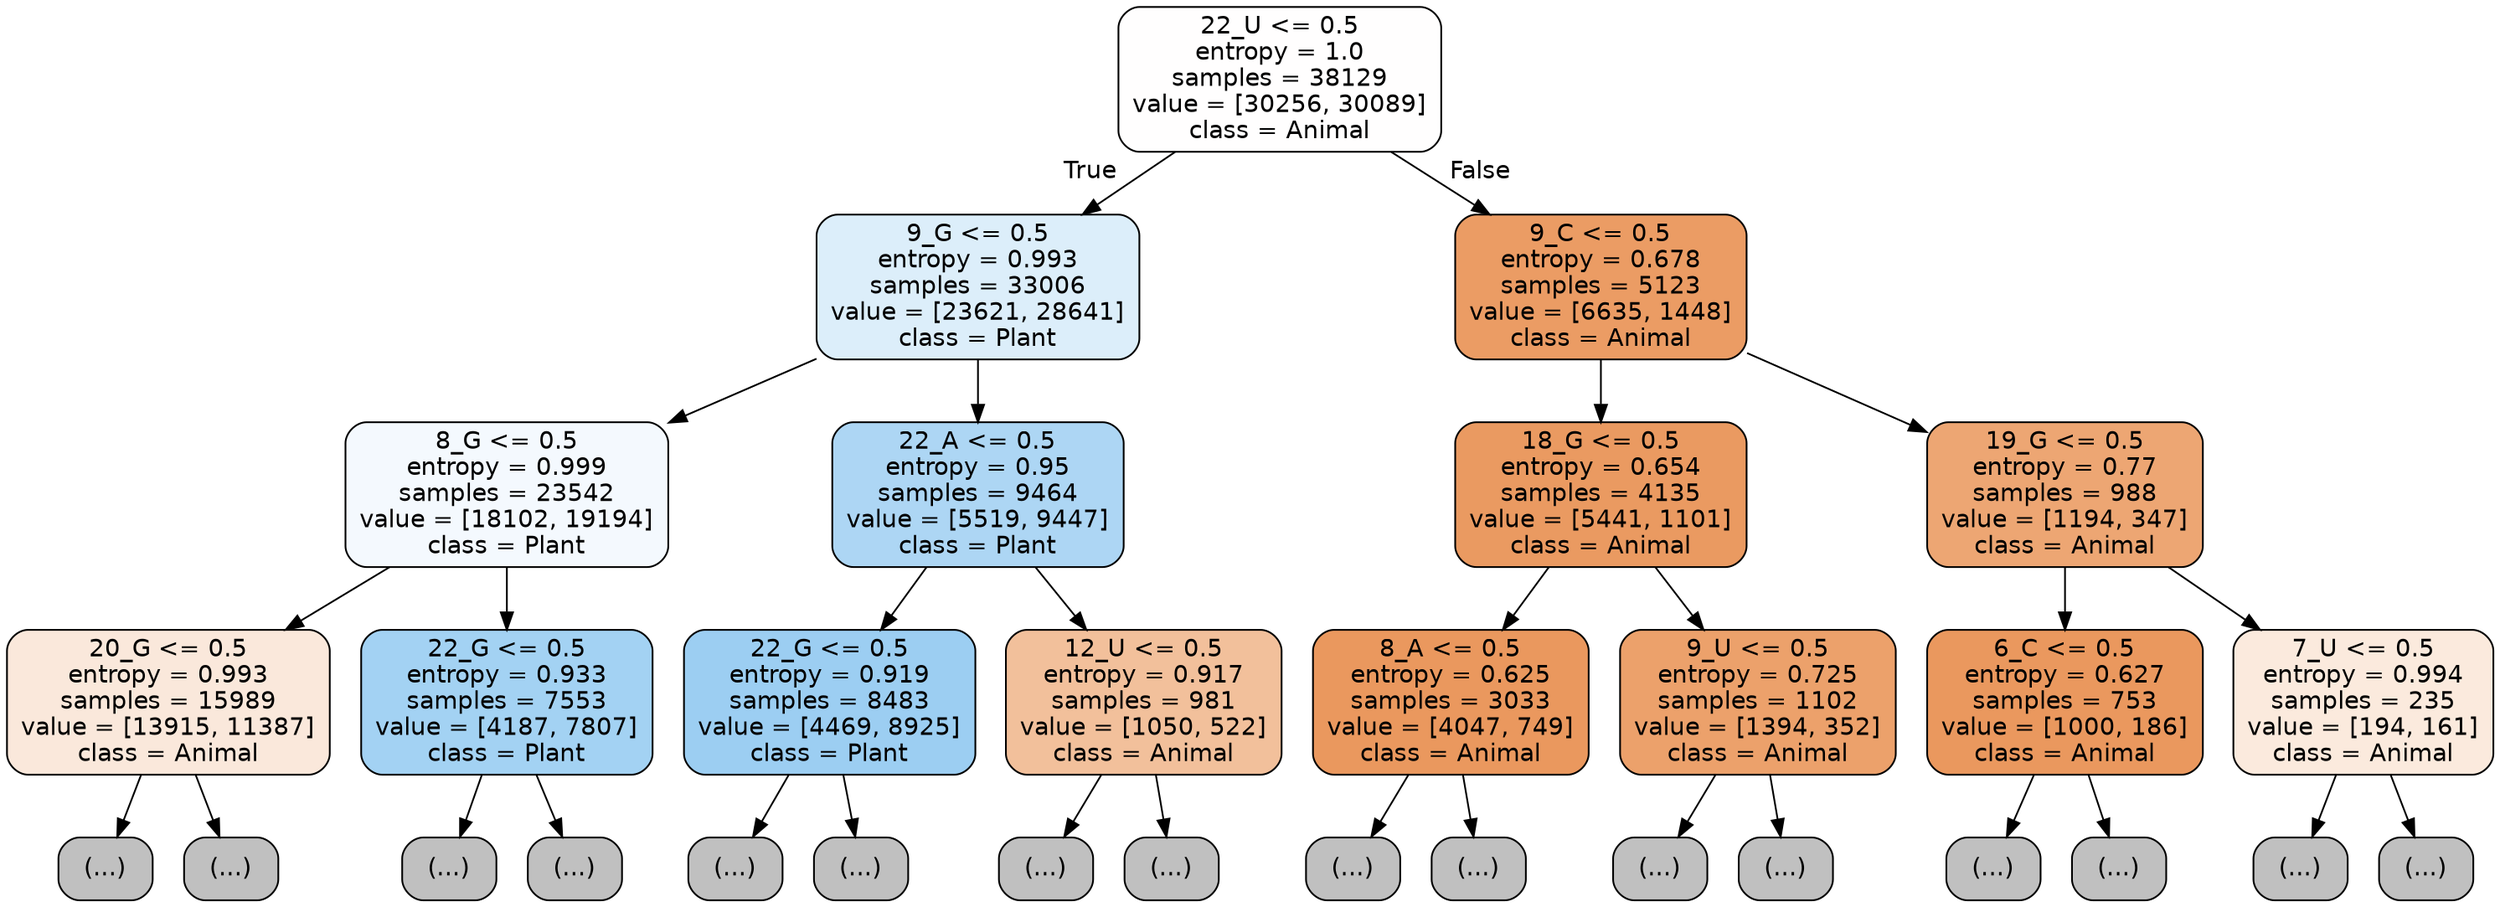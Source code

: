 digraph Tree {
node [shape=box, style="filled, rounded", color="black", fontname="helvetica"] ;
edge [fontname="helvetica"] ;
0 [label="22_U <= 0.5\nentropy = 1.0\nsamples = 38129\nvalue = [30256, 30089]\nclass = Animal", fillcolor="#fffefe"] ;
1 [label="9_G <= 0.5\nentropy = 0.993\nsamples = 33006\nvalue = [23621, 28641]\nclass = Plant", fillcolor="#dceefa"] ;
0 -> 1 [labeldistance=2.5, labelangle=45, headlabel="True"] ;
2 [label="8_G <= 0.5\nentropy = 0.999\nsamples = 23542\nvalue = [18102, 19194]\nclass = Plant", fillcolor="#f4f9fe"] ;
1 -> 2 ;
3 [label="20_G <= 0.5\nentropy = 0.993\nsamples = 15989\nvalue = [13915, 11387]\nclass = Animal", fillcolor="#fae8db"] ;
2 -> 3 ;
4 [label="(...)", fillcolor="#C0C0C0"] ;
3 -> 4 ;
6217 [label="(...)", fillcolor="#C0C0C0"] ;
3 -> 6217 ;
8220 [label="22_G <= 0.5\nentropy = 0.933\nsamples = 7553\nvalue = [4187, 7807]\nclass = Plant", fillcolor="#a3d2f3"] ;
2 -> 8220 ;
8221 [label="(...)", fillcolor="#C0C0C0"] ;
8220 -> 8221 ;
10650 [label="(...)", fillcolor="#C0C0C0"] ;
8220 -> 10650 ;
11073 [label="22_A <= 0.5\nentropy = 0.95\nsamples = 9464\nvalue = [5519, 9447]\nclass = Plant", fillcolor="#add6f4"] ;
1 -> 11073 ;
11074 [label="22_G <= 0.5\nentropy = 0.919\nsamples = 8483\nvalue = [4469, 8925]\nclass = Plant", fillcolor="#9ccef2"] ;
11073 -> 11074 ;
11075 [label="(...)", fillcolor="#C0C0C0"] ;
11074 -> 11075 ;
13882 [label="(...)", fillcolor="#C0C0C0"] ;
11074 -> 13882 ;
14399 [label="12_U <= 0.5\nentropy = 0.917\nsamples = 981\nvalue = [1050, 522]\nclass = Animal", fillcolor="#f2c09b"] ;
11073 -> 14399 ;
14400 [label="(...)", fillcolor="#C0C0C0"] ;
14399 -> 14400 ;
14749 [label="(...)", fillcolor="#C0C0C0"] ;
14399 -> 14749 ;
14896 [label="9_C <= 0.5\nentropy = 0.678\nsamples = 5123\nvalue = [6635, 1448]\nclass = Animal", fillcolor="#eb9c64"] ;
0 -> 14896 [labeldistance=2.5, labelangle=-45, headlabel="False"] ;
14897 [label="18_G <= 0.5\nentropy = 0.654\nsamples = 4135\nvalue = [5441, 1101]\nclass = Animal", fillcolor="#ea9a61"] ;
14896 -> 14897 ;
14898 [label="8_A <= 0.5\nentropy = 0.625\nsamples = 3033\nvalue = [4047, 749]\nclass = Animal", fillcolor="#ea985e"] ;
14897 -> 14898 ;
14899 [label="(...)", fillcolor="#C0C0C0"] ;
14898 -> 14899 ;
15682 [label="(...)", fillcolor="#C0C0C0"] ;
14898 -> 15682 ;
15989 [label="9_U <= 0.5\nentropy = 0.725\nsamples = 1102\nvalue = [1394, 352]\nclass = Animal", fillcolor="#eca16b"] ;
14897 -> 15989 ;
15990 [label="(...)", fillcolor="#C0C0C0"] ;
15989 -> 15990 ;
16277 [label="(...)", fillcolor="#C0C0C0"] ;
15989 -> 16277 ;
16404 [label="19_G <= 0.5\nentropy = 0.77\nsamples = 988\nvalue = [1194, 347]\nclass = Animal", fillcolor="#eda673"] ;
14896 -> 16404 ;
16405 [label="6_C <= 0.5\nentropy = 0.627\nsamples = 753\nvalue = [1000, 186]\nclass = Animal", fillcolor="#ea985e"] ;
16404 -> 16405 ;
16406 [label="(...)", fillcolor="#C0C0C0"] ;
16405 -> 16406 ;
16675 [label="(...)", fillcolor="#C0C0C0"] ;
16405 -> 16675 ;
16742 [label="7_U <= 0.5\nentropy = 0.994\nsamples = 235\nvalue = [194, 161]\nclass = Animal", fillcolor="#fbeadd"] ;
16404 -> 16742 ;
16743 [label="(...)", fillcolor="#C0C0C0"] ;
16742 -> 16743 ;
16824 [label="(...)", fillcolor="#C0C0C0"] ;
16742 -> 16824 ;
}